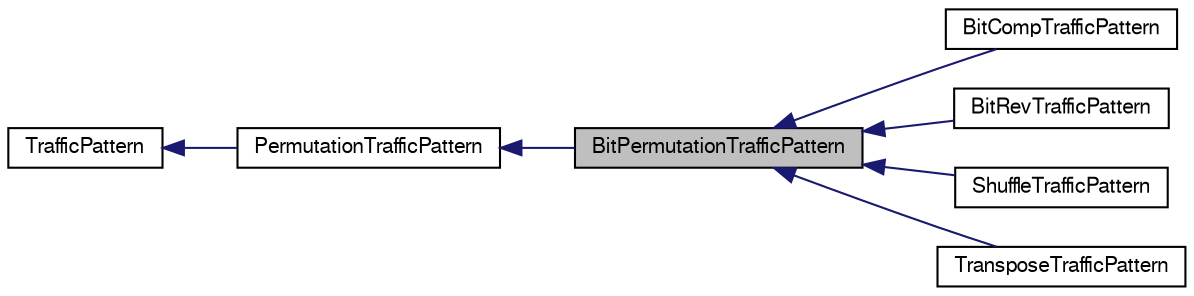 digraph G
{
  bgcolor="transparent";
  edge [fontname="FreeSans",fontsize="10",labelfontname="FreeSans",labelfontsize="10"];
  node [fontname="FreeSans",fontsize="10",shape=record];
  rankdir=LR;
  Node1 [label="BitPermutationTrafficPattern",height=0.2,width=0.4,color="black", fillcolor="grey75", style="filled" fontcolor="black"];
  Node2 -> Node1 [dir=back,color="midnightblue",fontsize="10",style="solid",fontname="FreeSans"];
  Node2 [label="PermutationTrafficPattern",height=0.2,width=0.4,color="black",URL="$classPermutationTrafficPattern.html"];
  Node3 -> Node2 [dir=back,color="midnightblue",fontsize="10",style="solid",fontname="FreeSans"];
  Node3 [label="TrafficPattern",height=0.2,width=0.4,color="black",URL="$classTrafficPattern.html"];
  Node1 -> Node4 [dir=back,color="midnightblue",fontsize="10",style="solid",fontname="FreeSans"];
  Node4 [label="BitCompTrafficPattern",height=0.2,width=0.4,color="black",URL="$classBitCompTrafficPattern.html"];
  Node1 -> Node5 [dir=back,color="midnightblue",fontsize="10",style="solid",fontname="FreeSans"];
  Node5 [label="BitRevTrafficPattern",height=0.2,width=0.4,color="black",URL="$classBitRevTrafficPattern.html"];
  Node1 -> Node6 [dir=back,color="midnightblue",fontsize="10",style="solid",fontname="FreeSans"];
  Node6 [label="ShuffleTrafficPattern",height=0.2,width=0.4,color="black",URL="$classShuffleTrafficPattern.html"];
  Node1 -> Node7 [dir=back,color="midnightblue",fontsize="10",style="solid",fontname="FreeSans"];
  Node7 [label="TransposeTrafficPattern",height=0.2,width=0.4,color="black",URL="$classTransposeTrafficPattern.html"];
}
